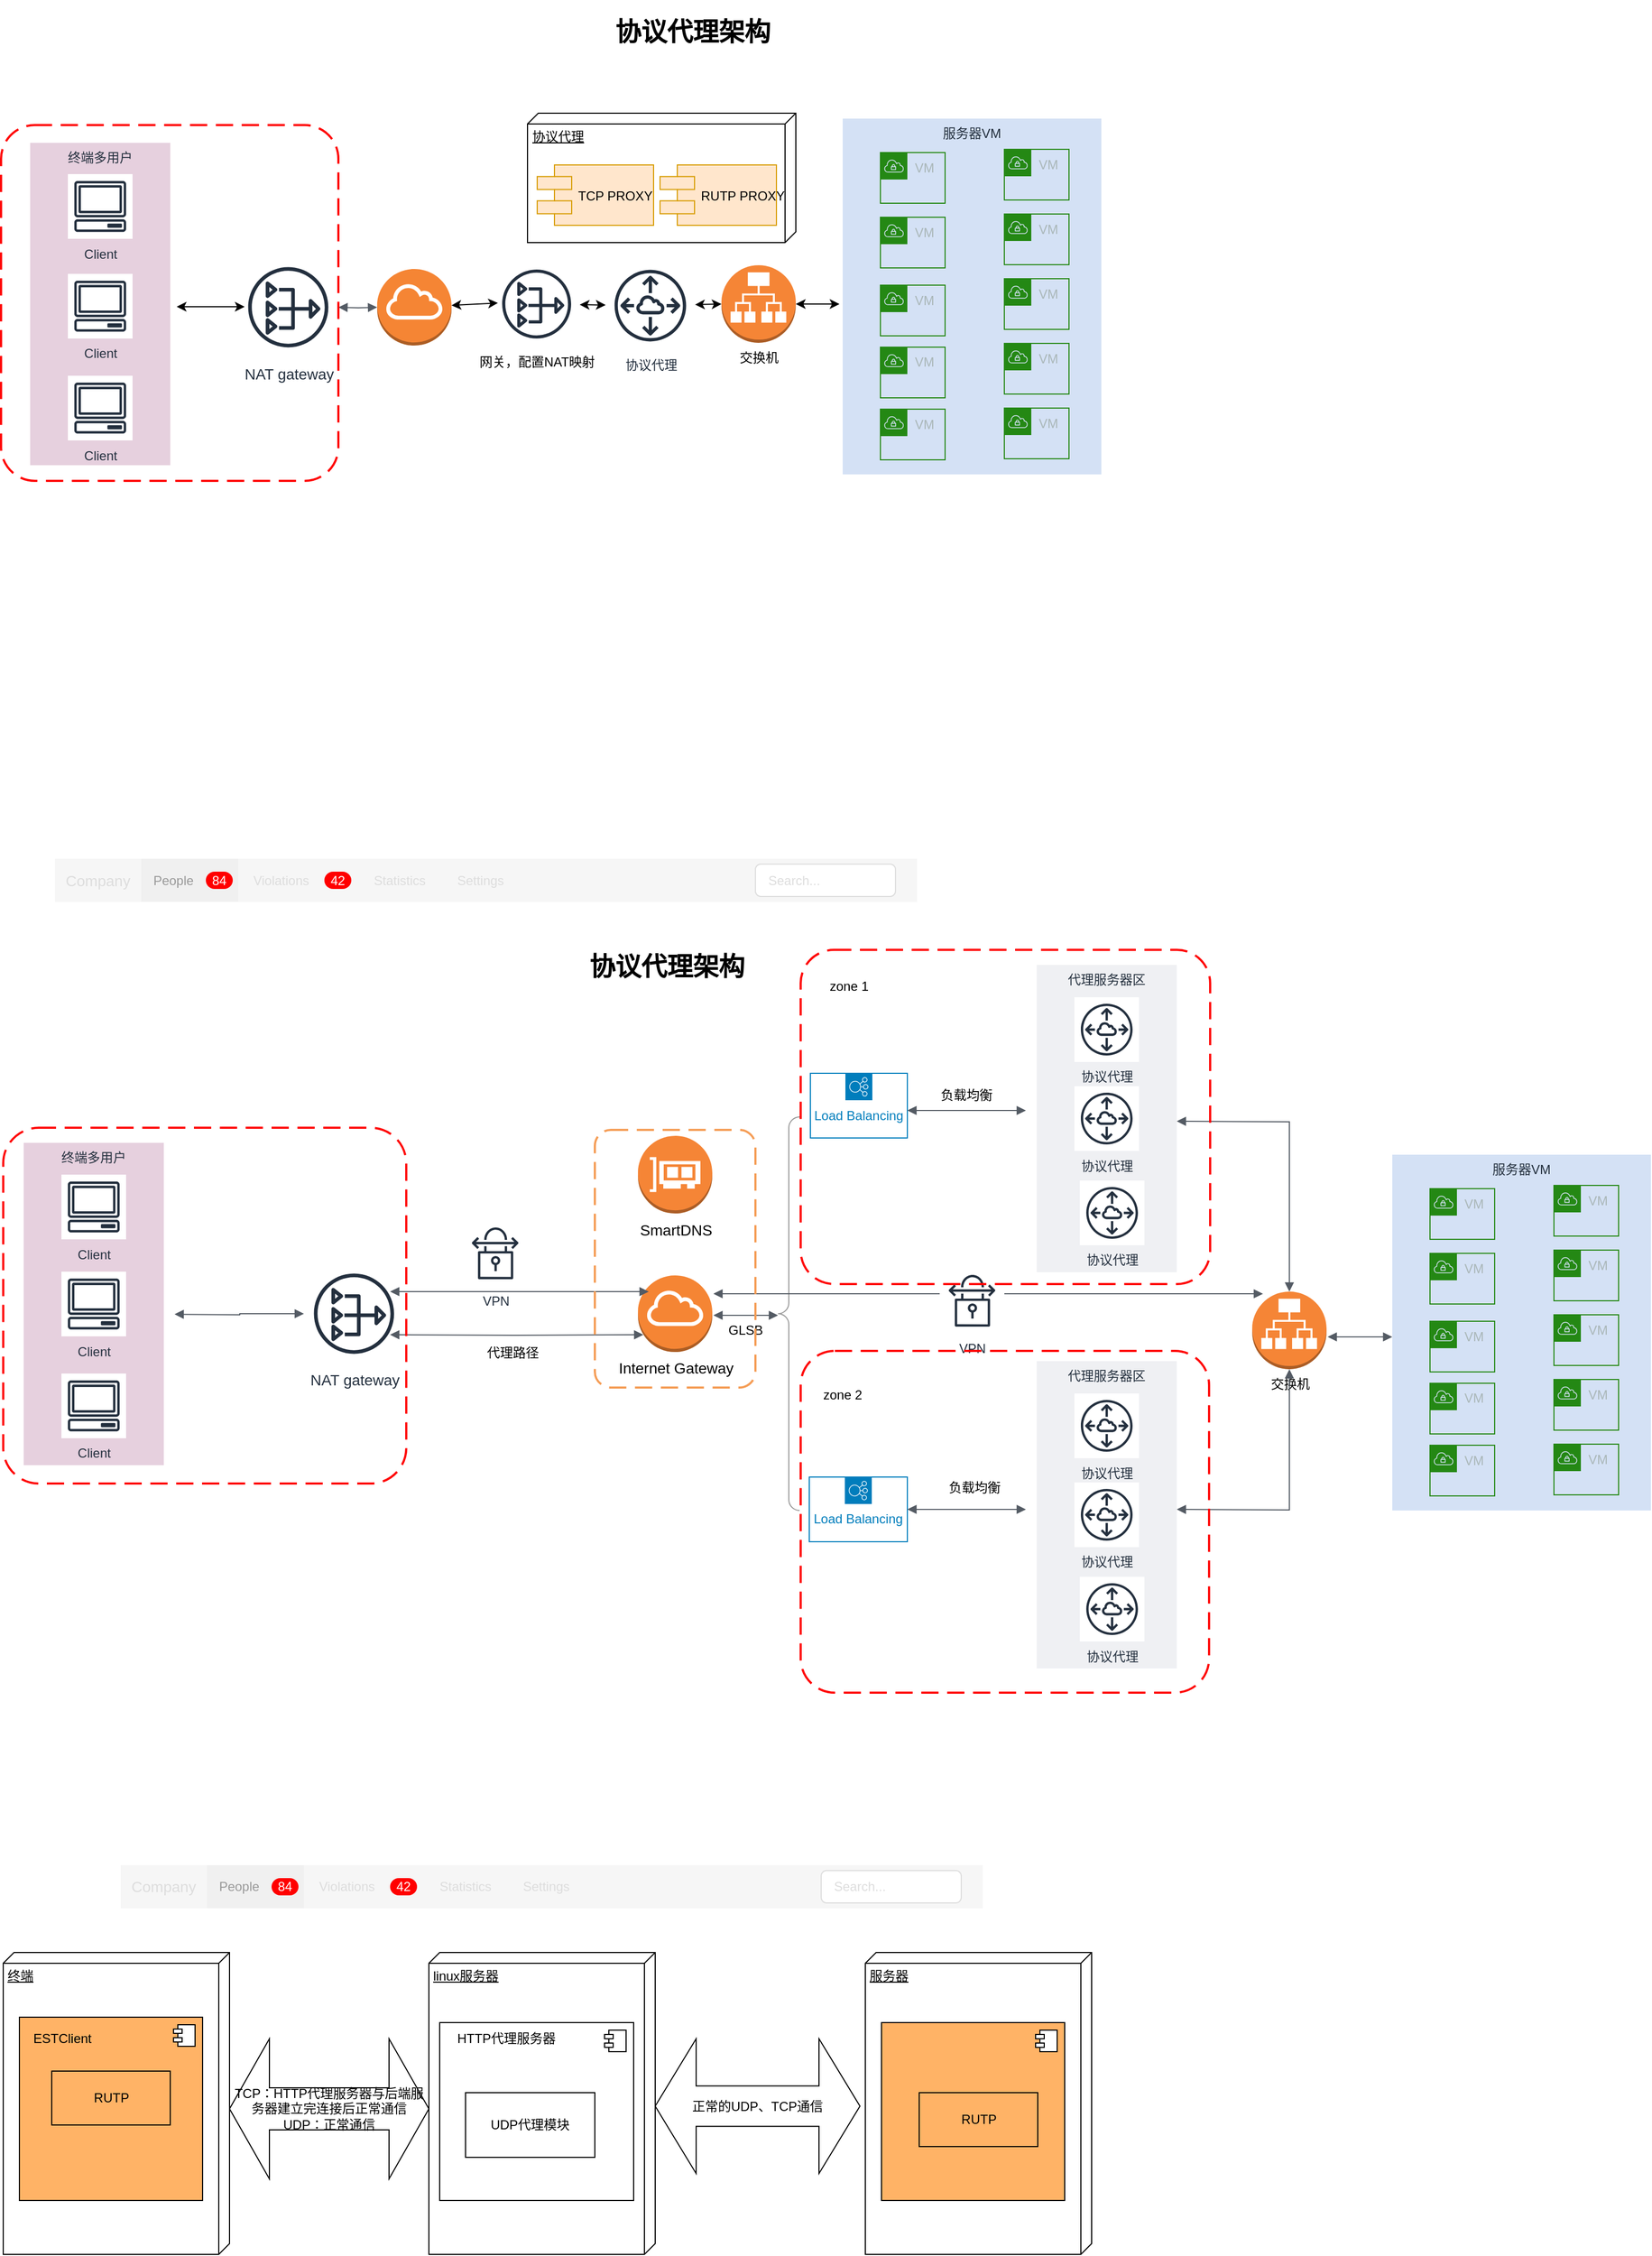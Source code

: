 <mxfile version="12.4.8" type="github">
  <diagram id="SrnjQP2745MXqju4L4kt" name="Page-1">
    <mxGraphModel dx="1422" dy="762" grid="0" gridSize="10" guides="1" tooltips="1" connect="1" arrows="1" fold="1" page="0" pageScale="1" pageWidth="827" pageHeight="1169" background="none" math="0" shadow="0">
      <root>
        <mxCell id="0"/>
        <mxCell id="1" parent="0"/>
        <mxCell id="9wZCDdRf6mnF9_l22fRZ-1" value="服务器VM" style="fillColor=#D4E1F5;strokeColor=none;dashed=0;verticalAlign=top;fontStyle=0;fontColor=#232F3D;" parent="1" vertex="1">
          <mxGeometry x="858" y="210" width="240" height="330" as="geometry"/>
        </mxCell>
        <mxCell id="9wZCDdRf6mnF9_l22fRZ-2" value="终端多用户" style="fillColor=#E6D0DE;strokeColor=none;dashed=0;verticalAlign=top;fontStyle=0;fontColor=#232F3D;" parent="1" vertex="1">
          <mxGeometry x="104" y="232.5" width="130" height="299" as="geometry"/>
        </mxCell>
        <mxCell id="9wZCDdRf6mnF9_l22fRZ-4" value="" style="html=1;shadow=0;dashed=0;shape=mxgraph.bootstrap.rect;fillColor=#f6f6f6;strokeColor=none;whiteSpace=wrap;" parent="1" vertex="1">
          <mxGeometry x="127" y="896.5" width="800" height="40" as="geometry"/>
        </mxCell>
        <mxCell id="9wZCDdRf6mnF9_l22fRZ-5" value="Company" style="html=1;shadow=0;dashed=0;fillColor=none;strokeColor=none;shape=mxgraph.bootstrap.rect;fontColor=#dddddd;fontSize=14;whiteSpace=wrap;" parent="9wZCDdRf6mnF9_l22fRZ-4" vertex="1">
          <mxGeometry width="80" height="40" as="geometry"/>
        </mxCell>
        <mxCell id="9wZCDdRf6mnF9_l22fRZ-6" value="People" style="html=1;shadow=0;dashed=0;shape=mxgraph.bootstrap.rect;fillColor=#f0f0f0;strokeColor=none;fontColor=#999999;spacingRight=30;whiteSpace=wrap;" parent="9wZCDdRf6mnF9_l22fRZ-4" vertex="1">
          <mxGeometry x="80" width="90" height="40" as="geometry"/>
        </mxCell>
        <mxCell id="9wZCDdRf6mnF9_l22fRZ-7" value="84" style="html=1;shadow=0;dashed=0;shape=mxgraph.bootstrap.rrect;rSize=8;fillColor=#ff0000;strokeColor=none;fontColor=#ffffff;whiteSpace=wrap;" parent="9wZCDdRf6mnF9_l22fRZ-6" vertex="1">
          <mxGeometry x="1" y="0.5" width="25" height="16" relative="1" as="geometry">
            <mxPoint x="-30" y="-8" as="offset"/>
          </mxGeometry>
        </mxCell>
        <mxCell id="9wZCDdRf6mnF9_l22fRZ-8" value="Violations" style="html=1;shadow=0;dashed=0;fillColor=none;strokeColor=none;shape=mxgraph.bootstrap.rect;fontColor=#dddddd;spacingRight=30;whiteSpace=wrap;" parent="9wZCDdRf6mnF9_l22fRZ-4" vertex="1">
          <mxGeometry x="170" width="110" height="40" as="geometry"/>
        </mxCell>
        <mxCell id="9wZCDdRf6mnF9_l22fRZ-9" value="42" style="html=1;shadow=0;dashed=0;shape=mxgraph.bootstrap.rrect;rSize=8;fillColor=#ff0000;strokeColor=none;fontColor=#ffffff;whiteSpace=wrap;" parent="9wZCDdRf6mnF9_l22fRZ-8" vertex="1">
          <mxGeometry x="1" y="0.5" width="25" height="16" relative="1" as="geometry">
            <mxPoint x="-30" y="-8" as="offset"/>
          </mxGeometry>
        </mxCell>
        <mxCell id="9wZCDdRf6mnF9_l22fRZ-10" value="Statistics" style="html=1;shadow=0;dashed=0;fillColor=none;strokeColor=none;shape=mxgraph.bootstrap.rect;fontColor=#dddddd;whiteSpace=wrap;" parent="9wZCDdRf6mnF9_l22fRZ-4" vertex="1">
          <mxGeometry x="280" width="80" height="40" as="geometry"/>
        </mxCell>
        <mxCell id="9wZCDdRf6mnF9_l22fRZ-11" value="Settings" style="html=1;shadow=0;dashed=0;fillColor=none;strokeColor=none;shape=mxgraph.bootstrap.rect;fontColor=#dddddd;whiteSpace=wrap;" parent="9wZCDdRf6mnF9_l22fRZ-4" vertex="1">
          <mxGeometry x="360" width="70" height="40" as="geometry"/>
        </mxCell>
        <mxCell id="9wZCDdRf6mnF9_l22fRZ-12" value="Search..." style="html=1;shadow=0;dashed=0;shape=mxgraph.bootstrap.rrect;rSize=5;fillColor=#ffffff;strokeColor=#dddddd;fontColor=#dddddd;align=left;spacingLeft=10;whiteSpace=wrap;" parent="9wZCDdRf6mnF9_l22fRZ-4" vertex="1">
          <mxGeometry x="650" y="5" width="130" height="30" as="geometry"/>
        </mxCell>
        <mxCell id="9wZCDdRf6mnF9_l22fRZ-13" value="" style="outlineConnect=0;dashed=0;verticalLabelPosition=bottom;verticalAlign=top;align=center;html=1;shape=mxgraph.aws3.internet_gateway;fillColor=#F58534;gradientColor=none;" parent="1" vertex="1">
          <mxGeometry x="426" y="349.5" width="69" height="71" as="geometry"/>
        </mxCell>
        <mxCell id="9wZCDdRf6mnF9_l22fRZ-14" value="Client" style="outlineConnect=0;fontColor=#232F3E;gradientColor=none;strokeColor=#232F3E;fillColor=#ffffff;dashed=0;verticalLabelPosition=bottom;verticalAlign=top;align=center;html=1;fontSize=12;fontStyle=0;aspect=fixed;shape=mxgraph.aws4.resourceIcon;resIcon=mxgraph.aws4.client;" parent="1" vertex="1">
          <mxGeometry x="139" y="261.5" width="60" height="60" as="geometry"/>
        </mxCell>
        <mxCell id="9wZCDdRf6mnF9_l22fRZ-16" value="&lt;font style=&quot;font-size: 14px&quot;&gt;NAT gateway&lt;/font&gt;" style="outlineConnect=0;fontColor=#232F3E;gradientColor=none;strokeColor=#232F3E;fillColor=#ffffff;dashed=0;verticalLabelPosition=bottom;verticalAlign=top;align=center;html=1;fontSize=12;fontStyle=0;aspect=fixed;shape=mxgraph.aws4.resourceIcon;resIcon=mxgraph.aws4.nat_gateway;" parent="1" vertex="1">
          <mxGeometry x="297" y="338.5" width="93" height="93" as="geometry"/>
        </mxCell>
        <mxCell id="9wZCDdRf6mnF9_l22fRZ-17" value="Client" style="outlineConnect=0;fontColor=#232F3E;gradientColor=none;strokeColor=#232F3E;fillColor=#ffffff;dashed=0;verticalLabelPosition=bottom;verticalAlign=top;align=center;html=1;fontSize=12;fontStyle=0;aspect=fixed;shape=mxgraph.aws4.resourceIcon;resIcon=mxgraph.aws4.client;" parent="1" vertex="1">
          <mxGeometry x="139" y="354" width="60" height="60" as="geometry"/>
        </mxCell>
        <mxCell id="9wZCDdRf6mnF9_l22fRZ-18" value="Client" style="outlineConnect=0;fontColor=#232F3E;gradientColor=none;strokeColor=#232F3E;fillColor=#ffffff;dashed=0;verticalLabelPosition=bottom;verticalAlign=top;align=center;html=1;fontSize=12;fontStyle=0;aspect=fixed;shape=mxgraph.aws4.resourceIcon;resIcon=mxgraph.aws4.client;" parent="1" vertex="1">
          <mxGeometry x="139" y="448.5" width="60" height="60" as="geometry"/>
        </mxCell>
        <mxCell id="9wZCDdRf6mnF9_l22fRZ-20" value="" style="edgeStyle=orthogonalEdgeStyle;html=1;endArrow=block;elbow=vertical;startArrow=block;startFill=1;endFill=1;strokeColor=#545B64;rounded=0;entryX=0;entryY=0.5;entryDx=0;entryDy=0;entryPerimeter=0;" parent="1" target="9wZCDdRf6mnF9_l22fRZ-13" edge="1">
          <mxGeometry width="100" relative="1" as="geometry">
            <mxPoint x="390" y="385" as="sourcePoint"/>
            <mxPoint x="407" y="406.5" as="targetPoint"/>
          </mxGeometry>
        </mxCell>
        <mxCell id="9wZCDdRf6mnF9_l22fRZ-21" value="VM" style="points=[[0,0],[0.25,0],[0.5,0],[0.75,0],[1,0],[1,0.25],[1,0.5],[1,0.75],[1,1],[0.75,1],[0.5,1],[0.25,1],[0,1],[0,0.75],[0,0.5],[0,0.25]];outlineConnect=0;gradientColor=none;html=1;whiteSpace=wrap;fontSize=12;fontStyle=0;shape=mxgraph.aws4.group;grIcon=mxgraph.aws4.group_vpc;strokeColor=#248814;fillColor=none;verticalAlign=top;align=left;spacingLeft=30;fontColor=#AAB7B8;dashed=0;" parent="1" vertex="1">
          <mxGeometry x="893" y="241.5" width="60" height="47" as="geometry"/>
        </mxCell>
        <mxCell id="9wZCDdRf6mnF9_l22fRZ-22" value="VM" style="points=[[0,0],[0.25,0],[0.5,0],[0.75,0],[1,0],[1,0.25],[1,0.5],[1,0.75],[1,1],[0.75,1],[0.5,1],[0.25,1],[0,1],[0,0.75],[0,0.5],[0,0.25]];outlineConnect=0;gradientColor=none;html=1;whiteSpace=wrap;fontSize=12;fontStyle=0;shape=mxgraph.aws4.group;grIcon=mxgraph.aws4.group_vpc;strokeColor=#248814;fillColor=none;verticalAlign=top;align=left;spacingLeft=30;fontColor=#AAB7B8;dashed=0;" parent="1" vertex="1">
          <mxGeometry x="893" y="301.5" width="60" height="47" as="geometry"/>
        </mxCell>
        <mxCell id="9wZCDdRf6mnF9_l22fRZ-23" value="VM" style="points=[[0,0],[0.25,0],[0.5,0],[0.75,0],[1,0],[1,0.25],[1,0.5],[1,0.75],[1,1],[0.75,1],[0.5,1],[0.25,1],[0,1],[0,0.75],[0,0.5],[0,0.25]];outlineConnect=0;gradientColor=none;html=1;whiteSpace=wrap;fontSize=12;fontStyle=0;shape=mxgraph.aws4.group;grIcon=mxgraph.aws4.group_vpc;strokeColor=#248814;fillColor=none;verticalAlign=top;align=left;spacingLeft=30;fontColor=#AAB7B8;dashed=0;" parent="1" vertex="1">
          <mxGeometry x="893" y="364.5" width="60" height="47" as="geometry"/>
        </mxCell>
        <mxCell id="9wZCDdRf6mnF9_l22fRZ-24" value="VM" style="points=[[0,0],[0.25,0],[0.5,0],[0.75,0],[1,0],[1,0.25],[1,0.5],[1,0.75],[1,1],[0.75,1],[0.5,1],[0.25,1],[0,1],[0,0.75],[0,0.5],[0,0.25]];outlineConnect=0;gradientColor=none;html=1;whiteSpace=wrap;fontSize=12;fontStyle=0;shape=mxgraph.aws4.group;grIcon=mxgraph.aws4.group_vpc;strokeColor=#248814;fillColor=none;verticalAlign=top;align=left;spacingLeft=30;fontColor=#AAB7B8;dashed=0;" parent="1" vertex="1">
          <mxGeometry x="893" y="422" width="60" height="47" as="geometry"/>
        </mxCell>
        <mxCell id="9wZCDdRf6mnF9_l22fRZ-25" value="VM" style="points=[[0,0],[0.25,0],[0.5,0],[0.75,0],[1,0],[1,0.25],[1,0.5],[1,0.75],[1,1],[0.75,1],[0.5,1],[0.25,1],[0,1],[0,0.75],[0,0.5],[0,0.25]];outlineConnect=0;gradientColor=none;html=1;whiteSpace=wrap;fontSize=12;fontStyle=0;shape=mxgraph.aws4.group;grIcon=mxgraph.aws4.group_vpc;strokeColor=#248814;fillColor=none;verticalAlign=top;align=left;spacingLeft=30;fontColor=#AAB7B8;dashed=0;" parent="1" vertex="1">
          <mxGeometry x="893" y="479.5" width="60" height="47" as="geometry"/>
        </mxCell>
        <mxCell id="9wZCDdRf6mnF9_l22fRZ-28" value="协议代理&lt;br&gt;" style="outlineConnect=0;fontColor=#232F3E;gradientColor=none;strokeColor=#232F3E;fillColor=#ffffff;dashed=0;verticalLabelPosition=bottom;verticalAlign=top;align=center;html=1;fontSize=12;fontStyle=0;aspect=fixed;shape=mxgraph.aws4.resourceIcon;resIcon=mxgraph.aws4.peering;" parent="1" vertex="1">
          <mxGeometry x="638" y="342" width="83" height="83" as="geometry"/>
        </mxCell>
        <mxCell id="9wZCDdRf6mnF9_l22fRZ-30" value="交换机" style="outlineConnect=0;dashed=0;verticalLabelPosition=bottom;verticalAlign=top;align=center;html=1;shape=mxgraph.aws3.application_load_balancer;fillColor=#F58536;gradientColor=none;" parent="1" vertex="1">
          <mxGeometry x="745.5" y="346" width="69" height="72" as="geometry"/>
        </mxCell>
        <mxCell id="9wZCDdRf6mnF9_l22fRZ-31" value="VM" style="points=[[0,0],[0.25,0],[0.5,0],[0.75,0],[1,0],[1,0.25],[1,0.5],[1,0.75],[1,1],[0.75,1],[0.5,1],[0.25,1],[0,1],[0,0.75],[0,0.5],[0,0.25]];outlineConnect=0;gradientColor=none;html=1;whiteSpace=wrap;fontSize=12;fontStyle=0;shape=mxgraph.aws4.group;grIcon=mxgraph.aws4.group_vpc;strokeColor=#248814;fillColor=none;verticalAlign=top;align=left;spacingLeft=30;fontColor=#AAB7B8;dashed=0;" parent="1" vertex="1">
          <mxGeometry x="1008" y="238.5" width="60" height="47" as="geometry"/>
        </mxCell>
        <mxCell id="9wZCDdRf6mnF9_l22fRZ-32" value="VM" style="points=[[0,0],[0.25,0],[0.5,0],[0.75,0],[1,0],[1,0.25],[1,0.5],[1,0.75],[1,1],[0.75,1],[0.5,1],[0.25,1],[0,1],[0,0.75],[0,0.5],[0,0.25]];outlineConnect=0;gradientColor=none;html=1;whiteSpace=wrap;fontSize=12;fontStyle=0;shape=mxgraph.aws4.group;grIcon=mxgraph.aws4.group_vpc;strokeColor=#248814;fillColor=none;verticalAlign=top;align=left;spacingLeft=30;fontColor=#AAB7B8;dashed=0;" parent="1" vertex="1">
          <mxGeometry x="1008" y="298.5" width="60" height="47" as="geometry"/>
        </mxCell>
        <mxCell id="9wZCDdRf6mnF9_l22fRZ-33" value="VM" style="points=[[0,0],[0.25,0],[0.5,0],[0.75,0],[1,0],[1,0.25],[1,0.5],[1,0.75],[1,1],[0.75,1],[0.5,1],[0.25,1],[0,1],[0,0.75],[0,0.5],[0,0.25]];outlineConnect=0;gradientColor=none;html=1;whiteSpace=wrap;fontSize=12;fontStyle=0;shape=mxgraph.aws4.group;grIcon=mxgraph.aws4.group_vpc;strokeColor=#248814;fillColor=none;verticalAlign=top;align=left;spacingLeft=30;fontColor=#AAB7B8;dashed=0;" parent="1" vertex="1">
          <mxGeometry x="1008" y="358.5" width="60" height="47" as="geometry"/>
        </mxCell>
        <mxCell id="9wZCDdRf6mnF9_l22fRZ-34" value="VM" style="points=[[0,0],[0.25,0],[0.5,0],[0.75,0],[1,0],[1,0.25],[1,0.5],[1,0.75],[1,1],[0.75,1],[0.5,1],[0.25,1],[0,1],[0,0.75],[0,0.5],[0,0.25]];outlineConnect=0;gradientColor=none;html=1;whiteSpace=wrap;fontSize=12;fontStyle=0;shape=mxgraph.aws4.group;grIcon=mxgraph.aws4.group_vpc;strokeColor=#248814;fillColor=none;verticalAlign=top;align=left;spacingLeft=30;fontColor=#AAB7B8;dashed=0;" parent="1" vertex="1">
          <mxGeometry x="1008" y="418.5" width="60" height="47" as="geometry"/>
        </mxCell>
        <mxCell id="9wZCDdRf6mnF9_l22fRZ-35" value="VM" style="points=[[0,0],[0.25,0],[0.5,0],[0.75,0],[1,0],[1,0.25],[1,0.5],[1,0.75],[1,1],[0.75,1],[0.5,1],[0.25,1],[0,1],[0,0.75],[0,0.5],[0,0.25]];outlineConnect=0;gradientColor=none;html=1;whiteSpace=wrap;fontSize=12;fontStyle=0;shape=mxgraph.aws4.group;grIcon=mxgraph.aws4.group_vpc;strokeColor=#248814;fillColor=none;verticalAlign=top;align=left;spacingLeft=30;fontColor=#AAB7B8;dashed=0;" parent="1" vertex="1">
          <mxGeometry x="1008" y="478.5" width="60" height="47" as="geometry"/>
        </mxCell>
        <mxCell id="9wZCDdRf6mnF9_l22fRZ-41" value="&lt;h1&gt;协议代理架构&lt;/h1&gt;&lt;p&gt;&lt;br&gt;&lt;/p&gt;" style="text;html=1;strokeColor=none;fillColor=none;spacing=5;spacingTop=-20;whiteSpace=wrap;overflow=hidden;rounded=0;" parent="1" vertex="1">
          <mxGeometry x="641.5" y="110" width="231" height="60" as="geometry"/>
        </mxCell>
        <mxCell id="9wZCDdRf6mnF9_l22fRZ-42" value="" style="rounded=1;arcSize=10;dashed=1;strokeColor=#ff0000;fillColor=none;gradientColor=none;dashPattern=8 4;strokeWidth=2;" parent="1" vertex="1">
          <mxGeometry x="77" y="216" width="313" height="330" as="geometry"/>
        </mxCell>
        <mxCell id="9wZCDdRf6mnF9_l22fRZ-48" value="服务器VM" style="fillColor=#D4E1F5;strokeColor=none;dashed=0;verticalAlign=top;fontStyle=0;fontColor=#232F3D;" parent="1" vertex="1">
          <mxGeometry x="1368" y="1171" width="240" height="330" as="geometry"/>
        </mxCell>
        <mxCell id="9wZCDdRf6mnF9_l22fRZ-49" value="终端多用户" style="fillColor=#E6D0DE;strokeColor=none;dashed=0;verticalAlign=top;fontStyle=0;fontColor=#232F3D;" parent="1" vertex="1">
          <mxGeometry x="98" y="1160" width="130" height="299" as="geometry"/>
        </mxCell>
        <mxCell id="9wZCDdRf6mnF9_l22fRZ-50" value="Load Balancing" style="outlineConnect=0;gradientColor=none;html=1;whiteSpace=wrap;fontSize=12;fontStyle=0;shape=mxgraph.aws4.groupCenter;grIcon=mxgraph.aws4.group_elastic_load_balancing;grStroke=1;strokeColor=#007DBC;fillColor=none;verticalAlign=top;align=center;fontColor=#007DBC;dashed=0;spacingTop=25;" parent="1" vertex="1">
          <mxGeometry x="828" y="1095.5" width="90" height="60" as="geometry"/>
        </mxCell>
        <mxCell id="9wZCDdRf6mnF9_l22fRZ-51" value="Load Balancing" style="outlineConnect=0;gradientColor=none;html=1;whiteSpace=wrap;fontSize=12;fontStyle=0;shape=mxgraph.aws4.groupCenter;grIcon=mxgraph.aws4.group_elastic_load_balancing;grStroke=1;strokeColor=#007DBC;fillColor=none;verticalAlign=top;align=center;fontColor=#007DBC;dashed=0;spacingTop=25;" parent="1" vertex="1">
          <mxGeometry x="827" y="1470" width="91" height="60" as="geometry"/>
        </mxCell>
        <mxCell id="9wZCDdRf6mnF9_l22fRZ-52" value="" style="html=1;shadow=0;dashed=0;shape=mxgraph.bootstrap.rect;fillColor=#f6f6f6;strokeColor=none;whiteSpace=wrap;" parent="1" vertex="1">
          <mxGeometry x="188" y="1830" width="800" height="40" as="geometry"/>
        </mxCell>
        <mxCell id="9wZCDdRf6mnF9_l22fRZ-53" value="Company" style="html=1;shadow=0;dashed=0;fillColor=none;strokeColor=none;shape=mxgraph.bootstrap.rect;fontColor=#dddddd;fontSize=14;whiteSpace=wrap;" parent="9wZCDdRf6mnF9_l22fRZ-52" vertex="1">
          <mxGeometry width="80" height="40" as="geometry"/>
        </mxCell>
        <mxCell id="9wZCDdRf6mnF9_l22fRZ-54" value="People" style="html=1;shadow=0;dashed=0;shape=mxgraph.bootstrap.rect;fillColor=#f0f0f0;strokeColor=none;fontColor=#999999;spacingRight=30;whiteSpace=wrap;" parent="9wZCDdRf6mnF9_l22fRZ-52" vertex="1">
          <mxGeometry x="80" width="90" height="40" as="geometry"/>
        </mxCell>
        <mxCell id="9wZCDdRf6mnF9_l22fRZ-55" value="84" style="html=1;shadow=0;dashed=0;shape=mxgraph.bootstrap.rrect;rSize=8;fillColor=#ff0000;strokeColor=none;fontColor=#ffffff;whiteSpace=wrap;" parent="9wZCDdRf6mnF9_l22fRZ-54" vertex="1">
          <mxGeometry x="1" y="0.5" width="25" height="16" relative="1" as="geometry">
            <mxPoint x="-30" y="-8" as="offset"/>
          </mxGeometry>
        </mxCell>
        <mxCell id="9wZCDdRf6mnF9_l22fRZ-56" value="Violations" style="html=1;shadow=0;dashed=0;fillColor=none;strokeColor=none;shape=mxgraph.bootstrap.rect;fontColor=#dddddd;spacingRight=30;whiteSpace=wrap;" parent="9wZCDdRf6mnF9_l22fRZ-52" vertex="1">
          <mxGeometry x="170" width="110" height="40" as="geometry"/>
        </mxCell>
        <mxCell id="9wZCDdRf6mnF9_l22fRZ-57" value="42" style="html=1;shadow=0;dashed=0;shape=mxgraph.bootstrap.rrect;rSize=8;fillColor=#ff0000;strokeColor=none;fontColor=#ffffff;whiteSpace=wrap;" parent="9wZCDdRf6mnF9_l22fRZ-56" vertex="1">
          <mxGeometry x="1" y="0.5" width="25" height="16" relative="1" as="geometry">
            <mxPoint x="-30" y="-8" as="offset"/>
          </mxGeometry>
        </mxCell>
        <mxCell id="9wZCDdRf6mnF9_l22fRZ-58" value="Statistics" style="html=1;shadow=0;dashed=0;fillColor=none;strokeColor=none;shape=mxgraph.bootstrap.rect;fontColor=#dddddd;whiteSpace=wrap;" parent="9wZCDdRf6mnF9_l22fRZ-52" vertex="1">
          <mxGeometry x="280" width="80" height="40" as="geometry"/>
        </mxCell>
        <mxCell id="9wZCDdRf6mnF9_l22fRZ-59" value="Settings" style="html=1;shadow=0;dashed=0;fillColor=none;strokeColor=none;shape=mxgraph.bootstrap.rect;fontColor=#dddddd;whiteSpace=wrap;" parent="9wZCDdRf6mnF9_l22fRZ-52" vertex="1">
          <mxGeometry x="360" width="70" height="40" as="geometry"/>
        </mxCell>
        <mxCell id="9wZCDdRf6mnF9_l22fRZ-60" value="Search..." style="html=1;shadow=0;dashed=0;shape=mxgraph.bootstrap.rrect;rSize=5;fillColor=#ffffff;strokeColor=#dddddd;fontColor=#dddddd;align=left;spacingLeft=10;whiteSpace=wrap;" parent="9wZCDdRf6mnF9_l22fRZ-52" vertex="1">
          <mxGeometry x="650" y="5" width="130" height="30" as="geometry"/>
        </mxCell>
        <mxCell id="9wZCDdRf6mnF9_l22fRZ-61" value="" style="labelPosition=right;align=left;strokeWidth=1;shape=mxgraph.mockup.markup.curlyBrace;html=1;shadow=0;dashed=0;strokeColor=#999999;direction=north;" parent="1" vertex="1">
          <mxGeometry x="798" y="1136" width="20" height="365" as="geometry"/>
        </mxCell>
        <mxCell id="9wZCDdRf6mnF9_l22fRZ-62" value="GLSB" style="text;html=1;strokeColor=none;fillColor=none;align=center;verticalAlign=middle;whiteSpace=wrap;rounded=0;" parent="1" vertex="1">
          <mxGeometry x="738" y="1324" width="60" height="20" as="geometry"/>
        </mxCell>
        <mxCell id="9wZCDdRf6mnF9_l22fRZ-63" value="&lt;font style=&quot;font-size: 14px&quot;&gt;Internet Gateway&lt;/font&gt;" style="outlineConnect=0;dashed=0;verticalLabelPosition=bottom;verticalAlign=top;align=center;html=1;shape=mxgraph.aws3.internet_gateway;fillColor=#F58534;gradientColor=none;" parent="1" vertex="1">
          <mxGeometry x="668" y="1283" width="69" height="71" as="geometry"/>
        </mxCell>
        <mxCell id="9wZCDdRf6mnF9_l22fRZ-64" value="Client" style="outlineConnect=0;fontColor=#232F3E;gradientColor=none;strokeColor=#232F3E;fillColor=#ffffff;dashed=0;verticalLabelPosition=bottom;verticalAlign=top;align=center;html=1;fontSize=12;fontStyle=0;aspect=fixed;shape=mxgraph.aws4.resourceIcon;resIcon=mxgraph.aws4.client;" parent="1" vertex="1">
          <mxGeometry x="133" y="1189.5" width="60" height="60" as="geometry"/>
        </mxCell>
        <mxCell id="9wZCDdRf6mnF9_l22fRZ-65" value="VPN&lt;br&gt;" style="outlineConnect=0;fontColor=#232F3E;gradientColor=none;strokeColor=#232F3E;fillColor=#ffffff;dashed=0;verticalLabelPosition=bottom;verticalAlign=top;align=center;html=1;fontSize=12;fontStyle=0;aspect=fixed;shape=mxgraph.aws4.resourceIcon;resIcon=mxgraph.aws4.vpn_connection;" parent="1" vertex="1">
          <mxGeometry x="505.5" y="1232.5" width="60" height="60" as="geometry"/>
        </mxCell>
        <mxCell id="9wZCDdRf6mnF9_l22fRZ-66" value="&lt;font style=&quot;font-size: 14px&quot;&gt;NAT gateway&lt;/font&gt;" style="outlineConnect=0;fontColor=#232F3E;gradientColor=none;strokeColor=#232F3E;fillColor=#ffffff;dashed=0;verticalLabelPosition=bottom;verticalAlign=top;align=center;html=1;fontSize=12;fontStyle=0;aspect=fixed;shape=mxgraph.aws4.resourceIcon;resIcon=mxgraph.aws4.nat_gateway;" parent="1" vertex="1">
          <mxGeometry x="358" y="1272" width="93" height="93" as="geometry"/>
        </mxCell>
        <mxCell id="9wZCDdRf6mnF9_l22fRZ-67" value="Client" style="outlineConnect=0;fontColor=#232F3E;gradientColor=none;strokeColor=#232F3E;fillColor=#ffffff;dashed=0;verticalLabelPosition=bottom;verticalAlign=top;align=center;html=1;fontSize=12;fontStyle=0;aspect=fixed;shape=mxgraph.aws4.resourceIcon;resIcon=mxgraph.aws4.client;" parent="1" vertex="1">
          <mxGeometry x="133" y="1279.5" width="60" height="60" as="geometry"/>
        </mxCell>
        <mxCell id="9wZCDdRf6mnF9_l22fRZ-68" value="Client" style="outlineConnect=0;fontColor=#232F3E;gradientColor=none;strokeColor=#232F3E;fillColor=#ffffff;dashed=0;verticalLabelPosition=bottom;verticalAlign=top;align=center;html=1;fontSize=12;fontStyle=0;aspect=fixed;shape=mxgraph.aws4.resourceIcon;resIcon=mxgraph.aws4.client;" parent="1" vertex="1">
          <mxGeometry x="133" y="1374" width="60" height="60" as="geometry"/>
        </mxCell>
        <mxCell id="9wZCDdRf6mnF9_l22fRZ-69" value="代理服务器区" style="fillColor=#EFF0F3;strokeColor=none;dashed=0;verticalAlign=top;fontStyle=0;fontColor=#232F3D;" parent="1" vertex="1">
          <mxGeometry x="1038" y="1362.5" width="130" height="285" as="geometry"/>
        </mxCell>
        <mxCell id="9wZCDdRf6mnF9_l22fRZ-70" value="协议代理&lt;br&gt;" style="outlineConnect=0;fontColor=#232F3E;gradientColor=none;strokeColor=#232F3E;fillColor=#ffffff;dashed=0;verticalLabelPosition=bottom;verticalAlign=top;align=center;html=1;fontSize=12;fontStyle=0;aspect=fixed;shape=mxgraph.aws4.resourceIcon;resIcon=mxgraph.aws4.peering;" parent="1" vertex="1">
          <mxGeometry x="1073" y="1392.5" width="60" height="60" as="geometry"/>
        </mxCell>
        <mxCell id="9wZCDdRf6mnF9_l22fRZ-71" value="协议代理&lt;br&gt;" style="outlineConnect=0;fontColor=#232F3E;gradientColor=none;strokeColor=#232F3E;fillColor=#ffffff;dashed=0;verticalLabelPosition=bottom;verticalAlign=top;align=center;html=1;fontSize=12;fontStyle=0;aspect=fixed;shape=mxgraph.aws4.resourceIcon;resIcon=mxgraph.aws4.peering;" parent="1" vertex="1">
          <mxGeometry x="1078" y="1562.5" width="60" height="60" as="geometry"/>
        </mxCell>
        <mxCell id="9wZCDdRf6mnF9_l22fRZ-72" value="协议代理&lt;br&gt;" style="outlineConnect=0;fontColor=#232F3E;gradientColor=none;strokeColor=#232F3E;fillColor=#ffffff;dashed=0;verticalLabelPosition=bottom;verticalAlign=top;align=center;html=1;fontSize=12;fontStyle=0;aspect=fixed;shape=mxgraph.aws4.resourceIcon;resIcon=mxgraph.aws4.peering;" parent="1" vertex="1">
          <mxGeometry x="1073" y="1475" width="60" height="60" as="geometry"/>
        </mxCell>
        <mxCell id="9wZCDdRf6mnF9_l22fRZ-73" value="" style="edgeStyle=orthogonalEdgeStyle;html=1;endArrow=block;elbow=vertical;startArrow=block;startFill=1;endFill=1;strokeColor=#545B64;rounded=0;" parent="1" edge="1">
          <mxGeometry width="100" relative="1" as="geometry">
            <mxPoint x="438" y="1298" as="sourcePoint"/>
            <mxPoint x="678" y="1298" as="targetPoint"/>
          </mxGeometry>
        </mxCell>
        <mxCell id="9wZCDdRf6mnF9_l22fRZ-74" value="" style="edgeStyle=orthogonalEdgeStyle;html=1;endArrow=block;elbow=vertical;startArrow=block;startFill=1;endFill=1;strokeColor=#545B64;rounded=0;" parent="1" target="9wZCDdRf6mnF9_l22fRZ-66" edge="1">
          <mxGeometry width="100" relative="1" as="geometry">
            <mxPoint x="238" y="1319" as="sourcePoint"/>
            <mxPoint x="248" y="1310" as="targetPoint"/>
          </mxGeometry>
        </mxCell>
        <mxCell id="9wZCDdRf6mnF9_l22fRZ-75" value="" style="edgeStyle=orthogonalEdgeStyle;html=1;endArrow=block;elbow=vertical;startArrow=block;startFill=1;endFill=1;strokeColor=#545B64;rounded=0;entryX=0.072;entryY=0.775;entryDx=0;entryDy=0;entryPerimeter=0;" parent="1" target="9wZCDdRf6mnF9_l22fRZ-63" edge="1">
          <mxGeometry width="100" relative="1" as="geometry">
            <mxPoint x="438" y="1338" as="sourcePoint"/>
            <mxPoint x="468" y="1340" as="targetPoint"/>
          </mxGeometry>
        </mxCell>
        <mxCell id="9wZCDdRf6mnF9_l22fRZ-76" value="VM" style="points=[[0,0],[0.25,0],[0.5,0],[0.75,0],[1,0],[1,0.25],[1,0.5],[1,0.75],[1,1],[0.75,1],[0.5,1],[0.25,1],[0,1],[0,0.75],[0,0.5],[0,0.25]];outlineConnect=0;gradientColor=none;html=1;whiteSpace=wrap;fontSize=12;fontStyle=0;shape=mxgraph.aws4.group;grIcon=mxgraph.aws4.group_vpc;strokeColor=#248814;fillColor=none;verticalAlign=top;align=left;spacingLeft=30;fontColor=#AAB7B8;dashed=0;" parent="1" vertex="1">
          <mxGeometry x="1403" y="1202.5" width="60" height="47" as="geometry"/>
        </mxCell>
        <mxCell id="9wZCDdRf6mnF9_l22fRZ-77" value="VM" style="points=[[0,0],[0.25,0],[0.5,0],[0.75,0],[1,0],[1,0.25],[1,0.5],[1,0.75],[1,1],[0.75,1],[0.5,1],[0.25,1],[0,1],[0,0.75],[0,0.5],[0,0.25]];outlineConnect=0;gradientColor=none;html=1;whiteSpace=wrap;fontSize=12;fontStyle=0;shape=mxgraph.aws4.group;grIcon=mxgraph.aws4.group_vpc;strokeColor=#248814;fillColor=none;verticalAlign=top;align=left;spacingLeft=30;fontColor=#AAB7B8;dashed=0;" parent="1" vertex="1">
          <mxGeometry x="1403" y="1262.5" width="60" height="47" as="geometry"/>
        </mxCell>
        <mxCell id="9wZCDdRf6mnF9_l22fRZ-78" value="VM" style="points=[[0,0],[0.25,0],[0.5,0],[0.75,0],[1,0],[1,0.25],[1,0.5],[1,0.75],[1,1],[0.75,1],[0.5,1],[0.25,1],[0,1],[0,0.75],[0,0.5],[0,0.25]];outlineConnect=0;gradientColor=none;html=1;whiteSpace=wrap;fontSize=12;fontStyle=0;shape=mxgraph.aws4.group;grIcon=mxgraph.aws4.group_vpc;strokeColor=#248814;fillColor=none;verticalAlign=top;align=left;spacingLeft=30;fontColor=#AAB7B8;dashed=0;" parent="1" vertex="1">
          <mxGeometry x="1403" y="1325.5" width="60" height="47" as="geometry"/>
        </mxCell>
        <mxCell id="9wZCDdRf6mnF9_l22fRZ-79" value="VM" style="points=[[0,0],[0.25,0],[0.5,0],[0.75,0],[1,0],[1,0.25],[1,0.5],[1,0.75],[1,1],[0.75,1],[0.5,1],[0.25,1],[0,1],[0,0.75],[0,0.5],[0,0.25]];outlineConnect=0;gradientColor=none;html=1;whiteSpace=wrap;fontSize=12;fontStyle=0;shape=mxgraph.aws4.group;grIcon=mxgraph.aws4.group_vpc;strokeColor=#248814;fillColor=none;verticalAlign=top;align=left;spacingLeft=30;fontColor=#AAB7B8;dashed=0;" parent="1" vertex="1">
          <mxGeometry x="1403" y="1383" width="60" height="47" as="geometry"/>
        </mxCell>
        <mxCell id="9wZCDdRf6mnF9_l22fRZ-80" value="VM" style="points=[[0,0],[0.25,0],[0.5,0],[0.75,0],[1,0],[1,0.25],[1,0.5],[1,0.75],[1,1],[0.75,1],[0.5,1],[0.25,1],[0,1],[0,0.75],[0,0.5],[0,0.25]];outlineConnect=0;gradientColor=none;html=1;whiteSpace=wrap;fontSize=12;fontStyle=0;shape=mxgraph.aws4.group;grIcon=mxgraph.aws4.group_vpc;strokeColor=#248814;fillColor=none;verticalAlign=top;align=left;spacingLeft=30;fontColor=#AAB7B8;dashed=0;" parent="1" vertex="1">
          <mxGeometry x="1403" y="1440.5" width="60" height="47" as="geometry"/>
        </mxCell>
        <mxCell id="9wZCDdRf6mnF9_l22fRZ-81" value="代理服务器区" style="fillColor=#EFF0F3;strokeColor=none;dashed=0;verticalAlign=top;fontStyle=0;fontColor=#232F3D;" parent="1" vertex="1">
          <mxGeometry x="1038" y="995" width="130" height="285" as="geometry"/>
        </mxCell>
        <mxCell id="9wZCDdRf6mnF9_l22fRZ-82" value="协议代理&lt;br&gt;" style="outlineConnect=0;fontColor=#232F3E;gradientColor=none;strokeColor=#232F3E;fillColor=#ffffff;dashed=0;verticalLabelPosition=bottom;verticalAlign=top;align=center;html=1;fontSize=12;fontStyle=0;aspect=fixed;shape=mxgraph.aws4.resourceIcon;resIcon=mxgraph.aws4.peering;" parent="1" vertex="1">
          <mxGeometry x="1073" y="1025" width="60" height="60" as="geometry"/>
        </mxCell>
        <mxCell id="9wZCDdRf6mnF9_l22fRZ-83" value="协议代理&lt;br&gt;" style="outlineConnect=0;fontColor=#232F3E;gradientColor=none;strokeColor=#232F3E;fillColor=#ffffff;dashed=0;verticalLabelPosition=bottom;verticalAlign=top;align=center;html=1;fontSize=12;fontStyle=0;aspect=fixed;shape=mxgraph.aws4.resourceIcon;resIcon=mxgraph.aws4.peering;" parent="1" vertex="1">
          <mxGeometry x="1078" y="1195" width="60" height="60" as="geometry"/>
        </mxCell>
        <mxCell id="9wZCDdRf6mnF9_l22fRZ-84" value="协议代理&lt;br&gt;" style="outlineConnect=0;fontColor=#232F3E;gradientColor=none;strokeColor=#232F3E;fillColor=#ffffff;dashed=0;verticalLabelPosition=bottom;verticalAlign=top;align=center;html=1;fontSize=12;fontStyle=0;aspect=fixed;shape=mxgraph.aws4.resourceIcon;resIcon=mxgraph.aws4.peering;" parent="1" vertex="1">
          <mxGeometry x="1073" y="1107.5" width="60" height="60" as="geometry"/>
        </mxCell>
        <mxCell id="9wZCDdRf6mnF9_l22fRZ-85" value="交换机" style="outlineConnect=0;dashed=0;verticalLabelPosition=bottom;verticalAlign=top;align=center;html=1;shape=mxgraph.aws3.application_load_balancer;fillColor=#F58536;gradientColor=none;" parent="1" vertex="1">
          <mxGeometry x="1238" y="1298" width="69" height="72" as="geometry"/>
        </mxCell>
        <mxCell id="9wZCDdRf6mnF9_l22fRZ-86" value="VM" style="points=[[0,0],[0.25,0],[0.5,0],[0.75,0],[1,0],[1,0.25],[1,0.5],[1,0.75],[1,1],[0.75,1],[0.5,1],[0.25,1],[0,1],[0,0.75],[0,0.5],[0,0.25]];outlineConnect=0;gradientColor=none;html=1;whiteSpace=wrap;fontSize=12;fontStyle=0;shape=mxgraph.aws4.group;grIcon=mxgraph.aws4.group_vpc;strokeColor=#248814;fillColor=none;verticalAlign=top;align=left;spacingLeft=30;fontColor=#AAB7B8;dashed=0;" parent="1" vertex="1">
          <mxGeometry x="1518" y="1199.5" width="60" height="47" as="geometry"/>
        </mxCell>
        <mxCell id="9wZCDdRf6mnF9_l22fRZ-87" value="VM" style="points=[[0,0],[0.25,0],[0.5,0],[0.75,0],[1,0],[1,0.25],[1,0.5],[1,0.75],[1,1],[0.75,1],[0.5,1],[0.25,1],[0,1],[0,0.75],[0,0.5],[0,0.25]];outlineConnect=0;gradientColor=none;html=1;whiteSpace=wrap;fontSize=12;fontStyle=0;shape=mxgraph.aws4.group;grIcon=mxgraph.aws4.group_vpc;strokeColor=#248814;fillColor=none;verticalAlign=top;align=left;spacingLeft=30;fontColor=#AAB7B8;dashed=0;" parent="1" vertex="1">
          <mxGeometry x="1518" y="1259.5" width="60" height="47" as="geometry"/>
        </mxCell>
        <mxCell id="9wZCDdRf6mnF9_l22fRZ-88" value="VM" style="points=[[0,0],[0.25,0],[0.5,0],[0.75,0],[1,0],[1,0.25],[1,0.5],[1,0.75],[1,1],[0.75,1],[0.5,1],[0.25,1],[0,1],[0,0.75],[0,0.5],[0,0.25]];outlineConnect=0;gradientColor=none;html=1;whiteSpace=wrap;fontSize=12;fontStyle=0;shape=mxgraph.aws4.group;grIcon=mxgraph.aws4.group_vpc;strokeColor=#248814;fillColor=none;verticalAlign=top;align=left;spacingLeft=30;fontColor=#AAB7B8;dashed=0;" parent="1" vertex="1">
          <mxGeometry x="1518" y="1319.5" width="60" height="47" as="geometry"/>
        </mxCell>
        <mxCell id="9wZCDdRf6mnF9_l22fRZ-89" value="VM" style="points=[[0,0],[0.25,0],[0.5,0],[0.75,0],[1,0],[1,0.25],[1,0.5],[1,0.75],[1,1],[0.75,1],[0.5,1],[0.25,1],[0,1],[0,0.75],[0,0.5],[0,0.25]];outlineConnect=0;gradientColor=none;html=1;whiteSpace=wrap;fontSize=12;fontStyle=0;shape=mxgraph.aws4.group;grIcon=mxgraph.aws4.group_vpc;strokeColor=#248814;fillColor=none;verticalAlign=top;align=left;spacingLeft=30;fontColor=#AAB7B8;dashed=0;" parent="1" vertex="1">
          <mxGeometry x="1518" y="1379.5" width="60" height="47" as="geometry"/>
        </mxCell>
        <mxCell id="9wZCDdRf6mnF9_l22fRZ-90" value="VM" style="points=[[0,0],[0.25,0],[0.5,0],[0.75,0],[1,0],[1,0.25],[1,0.5],[1,0.75],[1,1],[0.75,1],[0.5,1],[0.25,1],[0,1],[0,0.75],[0,0.5],[0,0.25]];outlineConnect=0;gradientColor=none;html=1;whiteSpace=wrap;fontSize=12;fontStyle=0;shape=mxgraph.aws4.group;grIcon=mxgraph.aws4.group_vpc;strokeColor=#248814;fillColor=none;verticalAlign=top;align=left;spacingLeft=30;fontColor=#AAB7B8;dashed=0;" parent="1" vertex="1">
          <mxGeometry x="1518" y="1439.5" width="60" height="47" as="geometry"/>
        </mxCell>
        <mxCell id="9wZCDdRf6mnF9_l22fRZ-91" value="" style="edgeStyle=orthogonalEdgeStyle;html=1;endArrow=block;elbow=vertical;startArrow=block;startFill=1;endFill=1;strokeColor=#545B64;rounded=0;" parent="1" edge="1">
          <mxGeometry width="100" relative="1" as="geometry">
            <mxPoint x="738" y="1300" as="sourcePoint"/>
            <mxPoint x="1248" y="1300" as="targetPoint"/>
          </mxGeometry>
        </mxCell>
        <mxCell id="9wZCDdRf6mnF9_l22fRZ-92" value="VPN&lt;br&gt;" style="outlineConnect=0;fontColor=#232F3E;gradientColor=none;strokeColor=#232F3E;fillColor=#ffffff;dashed=0;verticalLabelPosition=bottom;verticalAlign=top;align=center;html=1;fontSize=12;fontStyle=0;aspect=fixed;shape=mxgraph.aws4.resourceIcon;resIcon=mxgraph.aws4.vpn_connection;" parent="1" vertex="1">
          <mxGeometry x="948" y="1276.5" width="60" height="60" as="geometry"/>
        </mxCell>
        <mxCell id="9wZCDdRf6mnF9_l22fRZ-93" value="" style="edgeStyle=orthogonalEdgeStyle;html=1;endArrow=block;elbow=vertical;startArrow=block;startFill=1;endFill=1;strokeColor=#545B64;rounded=0;" parent="1" edge="1">
          <mxGeometry width="100" relative="1" as="geometry">
            <mxPoint x="1308" y="1340" as="sourcePoint"/>
            <mxPoint x="1368" y="1340" as="targetPoint"/>
          </mxGeometry>
        </mxCell>
        <mxCell id="9wZCDdRf6mnF9_l22fRZ-94" value="" style="edgeStyle=orthogonalEdgeStyle;html=1;endArrow=block;elbow=vertical;startArrow=block;startFill=1;endFill=1;strokeColor=#545B64;rounded=0;" parent="1" edge="1">
          <mxGeometry width="100" relative="1" as="geometry">
            <mxPoint x="738" y="1320" as="sourcePoint"/>
            <mxPoint x="798" y="1320" as="targetPoint"/>
          </mxGeometry>
        </mxCell>
        <mxCell id="9wZCDdRf6mnF9_l22fRZ-95" value="" style="edgeStyle=orthogonalEdgeStyle;html=1;endArrow=block;elbow=vertical;startArrow=block;startFill=1;endFill=1;strokeColor=#545B64;rounded=0;entryX=0.5;entryY=0;entryDx=0;entryDy=0;entryPerimeter=0;" parent="1" target="9wZCDdRf6mnF9_l22fRZ-85" edge="1">
          <mxGeometry width="100" relative="1" as="geometry">
            <mxPoint x="1168" y="1140" as="sourcePoint"/>
            <mxPoint x="1268" y="1140" as="targetPoint"/>
          </mxGeometry>
        </mxCell>
        <mxCell id="9wZCDdRf6mnF9_l22fRZ-96" value="" style="edgeStyle=orthogonalEdgeStyle;html=1;endArrow=block;elbow=vertical;startArrow=block;startFill=1;endFill=1;strokeColor=#545B64;rounded=0;entryX=0.5;entryY=1;entryDx=0;entryDy=0;entryPerimeter=0;" parent="1" target="9wZCDdRf6mnF9_l22fRZ-85" edge="1">
          <mxGeometry width="100" relative="1" as="geometry">
            <mxPoint x="1168" y="1500" as="sourcePoint"/>
            <mxPoint x="1268" y="1500" as="targetPoint"/>
          </mxGeometry>
        </mxCell>
        <mxCell id="9wZCDdRf6mnF9_l22fRZ-97" value="" style="edgeStyle=orthogonalEdgeStyle;html=1;endArrow=block;elbow=vertical;startArrow=block;startFill=1;endFill=1;strokeColor=#545B64;rounded=0;" parent="1" edge="1">
          <mxGeometry width="100" relative="1" as="geometry">
            <mxPoint x="918" y="1130" as="sourcePoint"/>
            <mxPoint x="1028" y="1130" as="targetPoint"/>
          </mxGeometry>
        </mxCell>
        <mxCell id="9wZCDdRf6mnF9_l22fRZ-98" value="" style="edgeStyle=orthogonalEdgeStyle;html=1;endArrow=block;elbow=vertical;startArrow=block;startFill=1;endFill=1;strokeColor=#545B64;rounded=0;" parent="1" edge="1">
          <mxGeometry width="100" relative="1" as="geometry">
            <mxPoint x="918" y="1500" as="sourcePoint"/>
            <mxPoint x="1028" y="1500" as="targetPoint"/>
          </mxGeometry>
        </mxCell>
        <mxCell id="9wZCDdRf6mnF9_l22fRZ-99" value="&lt;font style=&quot;font-size: 14px&quot;&gt;SmartDNS&lt;/font&gt;" style="outlineConnect=0;dashed=0;verticalLabelPosition=bottom;verticalAlign=top;align=center;html=1;shape=mxgraph.aws3.elastic_network_interface;fillColor=#F58536;gradientColor=none;" parent="1" vertex="1">
          <mxGeometry x="668" y="1153.5" width="69" height="72" as="geometry"/>
        </mxCell>
        <mxCell id="9wZCDdRf6mnF9_l22fRZ-100" value="代理路径" style="text;html=1;strokeColor=none;fillColor=none;align=center;verticalAlign=middle;whiteSpace=wrap;rounded=0;" parent="1" vertex="1">
          <mxGeometry x="516" y="1345" width="72" height="20" as="geometry"/>
        </mxCell>
        <mxCell id="9wZCDdRf6mnF9_l22fRZ-101" value="" style="rounded=1;arcSize=10;dashed=1;strokeColor=#ff0000;fillColor=none;gradientColor=none;dashPattern=8 4;strokeWidth=2;" parent="1" vertex="1">
          <mxGeometry x="819" y="981" width="380" height="310" as="geometry"/>
        </mxCell>
        <mxCell id="9wZCDdRf6mnF9_l22fRZ-102" value="" style="rounded=1;arcSize=10;dashed=1;strokeColor=#ff0000;fillColor=none;gradientColor=none;dashPattern=8 4;strokeWidth=2;" parent="1" vertex="1">
          <mxGeometry x="819" y="1353" width="379" height="317" as="geometry"/>
        </mxCell>
        <mxCell id="9wZCDdRf6mnF9_l22fRZ-103" value="负载均衡" style="text;html=1;strokeColor=none;fillColor=none;align=center;verticalAlign=middle;whiteSpace=wrap;rounded=0;" parent="1" vertex="1">
          <mxGeometry x="948" y="1106" width="50" height="20" as="geometry"/>
        </mxCell>
        <mxCell id="9wZCDdRf6mnF9_l22fRZ-104" value="负载均衡" style="text;html=1;strokeColor=none;fillColor=none;align=center;verticalAlign=middle;whiteSpace=wrap;rounded=0;" parent="1" vertex="1">
          <mxGeometry x="953" y="1470" width="55" height="20" as="geometry"/>
        </mxCell>
        <mxCell id="9wZCDdRf6mnF9_l22fRZ-105" value="&lt;h1&gt;协议代理架构&lt;/h1&gt;&lt;p&gt;&lt;br&gt;&lt;/p&gt;" style="text;html=1;strokeColor=none;fillColor=none;spacing=5;spacingTop=-20;whiteSpace=wrap;overflow=hidden;rounded=0;" parent="1" vertex="1">
          <mxGeometry x="618" y="977" width="246" height="78" as="geometry"/>
        </mxCell>
        <mxCell id="9wZCDdRf6mnF9_l22fRZ-106" value="zone 1" style="text;html=1;strokeColor=none;fillColor=none;align=center;verticalAlign=middle;whiteSpace=wrap;rounded=0;" parent="1" vertex="1">
          <mxGeometry x="844" y="1005" width="40" height="20" as="geometry"/>
        </mxCell>
        <mxCell id="9wZCDdRf6mnF9_l22fRZ-107" value="zone 2" style="text;html=1;strokeColor=none;fillColor=none;align=center;verticalAlign=middle;whiteSpace=wrap;rounded=0;" parent="1" vertex="1">
          <mxGeometry x="838" y="1384" width="40" height="20" as="geometry"/>
        </mxCell>
        <mxCell id="9wZCDdRf6mnF9_l22fRZ-108" value="" style="rounded=1;arcSize=10;dashed=1;strokeColor=#ff0000;fillColor=none;gradientColor=none;dashPattern=8 4;strokeWidth=2;" parent="1" vertex="1">
          <mxGeometry x="79" y="1146" width="374" height="330" as="geometry"/>
        </mxCell>
        <mxCell id="9wZCDdRf6mnF9_l22fRZ-109" value="" style="rounded=1;arcSize=10;dashed=1;strokeColor=#F59D56;fillColor=none;gradientColor=none;dashPattern=8 4;strokeWidth=2;" parent="1" vertex="1">
          <mxGeometry x="628" y="1148" width="149" height="239" as="geometry"/>
        </mxCell>
        <mxCell id="9wZCDdRf6mnF9_l22fRZ-110" value="终端" style="verticalAlign=top;align=left;spacingTop=8;spacingLeft=2;spacingRight=12;shape=cube;size=10;direction=south;fontStyle=4;html=1;" parent="1" vertex="1">
          <mxGeometry x="79" y="1911" width="210" height="280" as="geometry"/>
        </mxCell>
        <mxCell id="9wZCDdRf6mnF9_l22fRZ-111" value="" style="html=1;fillColor=#FFB366;" parent="1" vertex="1">
          <mxGeometry x="94" y="1971" width="170" height="170" as="geometry"/>
        </mxCell>
        <mxCell id="9wZCDdRf6mnF9_l22fRZ-112" value="" style="shape=component;jettyWidth=8;jettyHeight=4;" parent="9wZCDdRf6mnF9_l22fRZ-111" vertex="1">
          <mxGeometry x="1" width="20" height="20" relative="1" as="geometry">
            <mxPoint x="-27" y="7" as="offset"/>
          </mxGeometry>
        </mxCell>
        <mxCell id="9wZCDdRf6mnF9_l22fRZ-113" value="RUTP" style="html=1;fillColor=#FFB366;" parent="9wZCDdRf6mnF9_l22fRZ-111" vertex="1">
          <mxGeometry x="30" y="50" width="110" height="50" as="geometry"/>
        </mxCell>
        <mxCell id="9wZCDdRf6mnF9_l22fRZ-115" value="ESTClient" style="text;html=1;strokeColor=none;fillColor=none;align=center;verticalAlign=middle;whiteSpace=wrap;rounded=0;" parent="9wZCDdRf6mnF9_l22fRZ-111" vertex="1">
          <mxGeometry x="20" y="10" width="40" height="20" as="geometry"/>
        </mxCell>
        <mxCell id="9wZCDdRf6mnF9_l22fRZ-116" value="linux服务器" style="verticalAlign=top;align=left;spacingTop=8;spacingLeft=2;spacingRight=12;shape=cube;size=10;direction=south;fontStyle=4;html=1;" parent="1" vertex="1">
          <mxGeometry x="474" y="1911" width="210" height="280" as="geometry"/>
        </mxCell>
        <mxCell id="9wZCDdRf6mnF9_l22fRZ-117" value="服务器" style="verticalAlign=top;align=left;spacingTop=8;spacingLeft=2;spacingRight=12;shape=cube;size=10;direction=south;fontStyle=4;html=1;" parent="1" vertex="1">
          <mxGeometry x="879" y="1911" width="210" height="280" as="geometry"/>
        </mxCell>
        <mxCell id="9wZCDdRf6mnF9_l22fRZ-118" value="" style="html=1;fillColor=#FFFFFF;" parent="1" vertex="1">
          <mxGeometry x="484" y="1976" width="180" height="165" as="geometry"/>
        </mxCell>
        <mxCell id="9wZCDdRf6mnF9_l22fRZ-119" value="" style="shape=component;jettyWidth=8;jettyHeight=4;" parent="9wZCDdRf6mnF9_l22fRZ-118" vertex="1">
          <mxGeometry x="1" width="20" height="20" relative="1" as="geometry">
            <mxPoint x="-27" y="7" as="offset"/>
          </mxGeometry>
        </mxCell>
        <mxCell id="9wZCDdRf6mnF9_l22fRZ-120" value="HTTP代理服务器" style="text;html=1;strokeColor=none;fillColor=none;align=center;verticalAlign=middle;whiteSpace=wrap;rounded=0;" parent="9wZCDdRf6mnF9_l22fRZ-118" vertex="1">
          <mxGeometry x="13" y="5" width="98" height="20" as="geometry"/>
        </mxCell>
        <mxCell id="9wZCDdRf6mnF9_l22fRZ-126" value="UDP代理模块" style="rounded=0;whiteSpace=wrap;html=1;" parent="9wZCDdRf6mnF9_l22fRZ-118" vertex="1">
          <mxGeometry x="24" y="65" width="120" height="60" as="geometry"/>
        </mxCell>
        <mxCell id="9wZCDdRf6mnF9_l22fRZ-121" value="" style="html=1;fillColor=#FFB366;" parent="1" vertex="1">
          <mxGeometry x="894" y="1976" width="170" height="165" as="geometry"/>
        </mxCell>
        <mxCell id="9wZCDdRf6mnF9_l22fRZ-122" value="" style="shape=component;jettyWidth=8;jettyHeight=4;" parent="9wZCDdRf6mnF9_l22fRZ-121" vertex="1">
          <mxGeometry x="1" width="20" height="20" relative="1" as="geometry">
            <mxPoint x="-27" y="7" as="offset"/>
          </mxGeometry>
        </mxCell>
        <mxCell id="9wZCDdRf6mnF9_l22fRZ-123" value="RUTP" style="html=1;fillColor=#FFB366;" parent="9wZCDdRf6mnF9_l22fRZ-121" vertex="1">
          <mxGeometry x="35" y="65" width="110" height="50" as="geometry"/>
        </mxCell>
        <mxCell id="9wZCDdRf6mnF9_l22fRZ-124" value="TCP：HTTP代理服务器与后端服务器建立完连接后正常通信&lt;br&gt;UDP：正常通信&lt;br&gt;" style="shape=doubleArrow;whiteSpace=wrap;html=1;fillColor=#FFFFFF;" parent="1" vertex="1">
          <mxGeometry x="289" y="1991" width="185" height="130" as="geometry"/>
        </mxCell>
        <mxCell id="9wZCDdRf6mnF9_l22fRZ-125" value="正常的UDP、TCP通信" style="shape=doubleArrow;whiteSpace=wrap;html=1;fillColor=#FFFFFF;" parent="1" vertex="1">
          <mxGeometry x="684" y="1991" width="190" height="125" as="geometry"/>
        </mxCell>
        <mxCell id="MAaLrB2QXTfKRqGGUeNI-9" value="" style="endArrow=classic;startArrow=classic;html=1;" parent="1" edge="1">
          <mxGeometry width="50" height="50" relative="1" as="geometry">
            <mxPoint x="240" y="384.5" as="sourcePoint"/>
            <mxPoint x="303" y="384.5" as="targetPoint"/>
          </mxGeometry>
        </mxCell>
        <mxCell id="MAaLrB2QXTfKRqGGUeNI-21" value="协议代理" style="verticalAlign=top;align=left;spacingTop=8;spacingLeft=2;spacingRight=12;shape=cube;size=10;direction=south;fontStyle=4;html=1;" parent="1" vertex="1">
          <mxGeometry x="565.5" y="205" width="249" height="120" as="geometry"/>
        </mxCell>
        <mxCell id="MAaLrB2QXTfKRqGGUeNI-22" value="TCP PROXY" style="shape=component;align=left;spacingLeft=36;fillColor=#ffe6cc;strokeColor=#d79b00;" parent="1" vertex="1">
          <mxGeometry x="574.5" y="253" width="108" height="56" as="geometry"/>
        </mxCell>
        <mxCell id="MAaLrB2QXTfKRqGGUeNI-25" value="RUTP PROXY" style="shape=component;align=left;spacingLeft=36;fillColor=#ffe6cc;strokeColor=#d79b00;" parent="1" vertex="1">
          <mxGeometry x="688.5" y="253" width="108" height="56" as="geometry"/>
        </mxCell>
        <mxCell id="21HnzRUYejhrWbg-gV8_-2" value="&lt;span style=&quot;color: rgb(0 , 0 , 0)&quot;&gt;网关，配置NAT映射&lt;/span&gt;" style="outlineConnect=0;fontColor=#232F3E;gradientColor=none;strokeColor=#232F3E;fillColor=#ffffff;dashed=0;verticalLabelPosition=bottom;verticalAlign=top;align=center;html=1;fontSize=12;fontStyle=0;aspect=fixed;shape=mxgraph.aws4.resourceIcon;resIcon=mxgraph.aws4.nat_gateway;" vertex="1" parent="1">
          <mxGeometry x="534" y="342" width="80" height="80" as="geometry"/>
        </mxCell>
        <mxCell id="21HnzRUYejhrWbg-gV8_-5" value="" style="endArrow=classic;startArrow=classic;html=1;" edge="1" parent="1" source="9wZCDdRf6mnF9_l22fRZ-13">
          <mxGeometry width="50" height="50" relative="1" as="geometry">
            <mxPoint x="480" y="433" as="sourcePoint"/>
            <mxPoint x="538" y="381" as="targetPoint"/>
          </mxGeometry>
        </mxCell>
        <mxCell id="21HnzRUYejhrWbg-gV8_-8" value="" style="endArrow=classic;startArrow=classic;html=1;" edge="1" parent="1" source="21HnzRUYejhrWbg-gV8_-2" target="9wZCDdRf6mnF9_l22fRZ-28">
          <mxGeometry width="50" height="50" relative="1" as="geometry">
            <mxPoint x="602" y="419" as="sourcePoint"/>
            <mxPoint x="652" y="369" as="targetPoint"/>
          </mxGeometry>
        </mxCell>
        <mxCell id="21HnzRUYejhrWbg-gV8_-9" value="" style="endArrow=classic;startArrow=classic;html=1;entryX=0;entryY=0.5;entryDx=0;entryDy=0;entryPerimeter=0;" edge="1" parent="1" source="9wZCDdRf6mnF9_l22fRZ-28" target="9wZCDdRf6mnF9_l22fRZ-30">
          <mxGeometry width="50" height="50" relative="1" as="geometry">
            <mxPoint x="696" y="422" as="sourcePoint"/>
            <mxPoint x="732" y="372" as="targetPoint"/>
          </mxGeometry>
        </mxCell>
        <mxCell id="21HnzRUYejhrWbg-gV8_-11" value="" style="endArrow=classic;startArrow=classic;html=1;" edge="1" parent="1" source="9wZCDdRf6mnF9_l22fRZ-30">
          <mxGeometry width="50" height="50" relative="1" as="geometry">
            <mxPoint x="814.5" y="432" as="sourcePoint"/>
            <mxPoint x="855" y="382" as="targetPoint"/>
          </mxGeometry>
        </mxCell>
      </root>
    </mxGraphModel>
  </diagram>
</mxfile>
